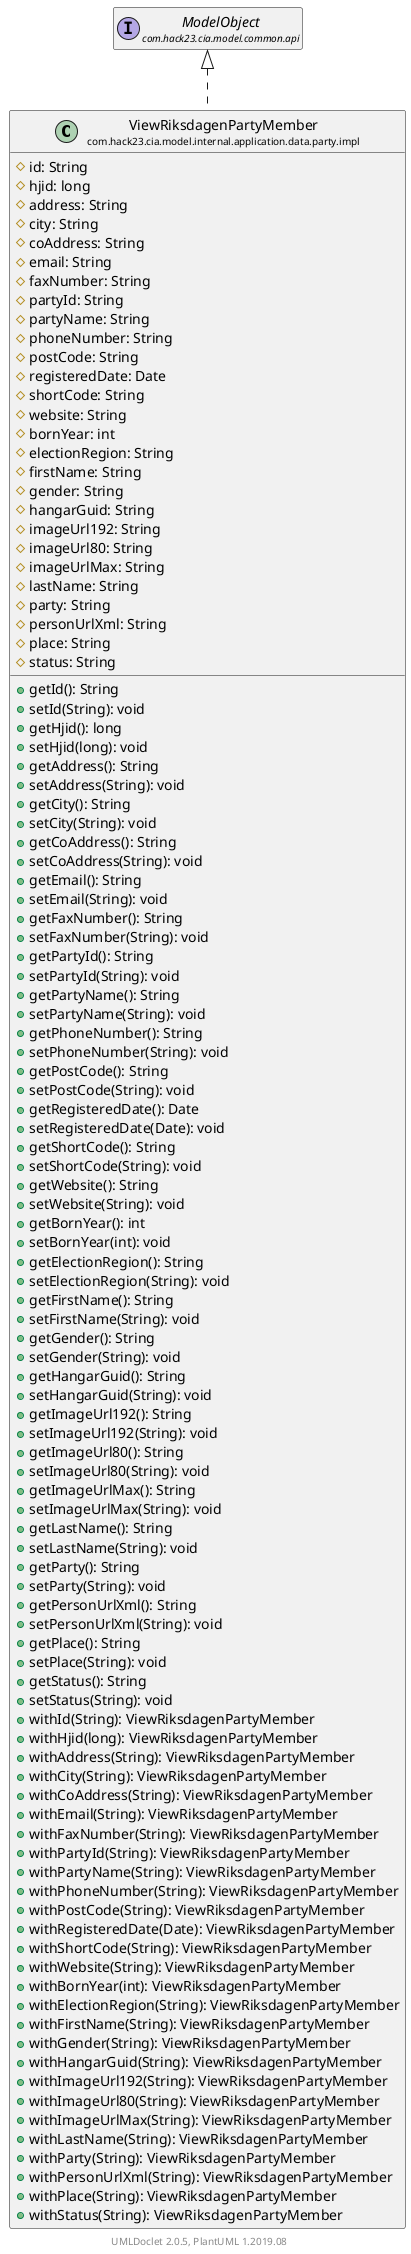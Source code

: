 @startuml
    set namespaceSeparator none
    hide empty fields
    hide empty methods

    class "<size:14>ViewRiksdagenPartyMember\n<size:10>com.hack23.cia.model.internal.application.data.party.impl" as com.hack23.cia.model.internal.application.data.party.impl.ViewRiksdagenPartyMember [[ViewRiksdagenPartyMember.html]] {
        #id: String
        #hjid: long
        #address: String
        #city: String
        #coAddress: String
        #email: String
        #faxNumber: String
        #partyId: String
        #partyName: String
        #phoneNumber: String
        #postCode: String
        #registeredDate: Date
        #shortCode: String
        #website: String
        #bornYear: int
        #electionRegion: String
        #firstName: String
        #gender: String
        #hangarGuid: String
        #imageUrl192: String
        #imageUrl80: String
        #imageUrlMax: String
        #lastName: String
        #party: String
        #personUrlXml: String
        #place: String
        #status: String
        +getId(): String
        +setId(String): void
        +getHjid(): long
        +setHjid(long): void
        +getAddress(): String
        +setAddress(String): void
        +getCity(): String
        +setCity(String): void
        +getCoAddress(): String
        +setCoAddress(String): void
        +getEmail(): String
        +setEmail(String): void
        +getFaxNumber(): String
        +setFaxNumber(String): void
        +getPartyId(): String
        +setPartyId(String): void
        +getPartyName(): String
        +setPartyName(String): void
        +getPhoneNumber(): String
        +setPhoneNumber(String): void
        +getPostCode(): String
        +setPostCode(String): void
        +getRegisteredDate(): Date
        +setRegisteredDate(Date): void
        +getShortCode(): String
        +setShortCode(String): void
        +getWebsite(): String
        +setWebsite(String): void
        +getBornYear(): int
        +setBornYear(int): void
        +getElectionRegion(): String
        +setElectionRegion(String): void
        +getFirstName(): String
        +setFirstName(String): void
        +getGender(): String
        +setGender(String): void
        +getHangarGuid(): String
        +setHangarGuid(String): void
        +getImageUrl192(): String
        +setImageUrl192(String): void
        +getImageUrl80(): String
        +setImageUrl80(String): void
        +getImageUrlMax(): String
        +setImageUrlMax(String): void
        +getLastName(): String
        +setLastName(String): void
        +getParty(): String
        +setParty(String): void
        +getPersonUrlXml(): String
        +setPersonUrlXml(String): void
        +getPlace(): String
        +setPlace(String): void
        +getStatus(): String
        +setStatus(String): void
        +withId(String): ViewRiksdagenPartyMember
        +withHjid(long): ViewRiksdagenPartyMember
        +withAddress(String): ViewRiksdagenPartyMember
        +withCity(String): ViewRiksdagenPartyMember
        +withCoAddress(String): ViewRiksdagenPartyMember
        +withEmail(String): ViewRiksdagenPartyMember
        +withFaxNumber(String): ViewRiksdagenPartyMember
        +withPartyId(String): ViewRiksdagenPartyMember
        +withPartyName(String): ViewRiksdagenPartyMember
        +withPhoneNumber(String): ViewRiksdagenPartyMember
        +withPostCode(String): ViewRiksdagenPartyMember
        +withRegisteredDate(Date): ViewRiksdagenPartyMember
        +withShortCode(String): ViewRiksdagenPartyMember
        +withWebsite(String): ViewRiksdagenPartyMember
        +withBornYear(int): ViewRiksdagenPartyMember
        +withElectionRegion(String): ViewRiksdagenPartyMember
        +withFirstName(String): ViewRiksdagenPartyMember
        +withGender(String): ViewRiksdagenPartyMember
        +withHangarGuid(String): ViewRiksdagenPartyMember
        +withImageUrl192(String): ViewRiksdagenPartyMember
        +withImageUrl80(String): ViewRiksdagenPartyMember
        +withImageUrlMax(String): ViewRiksdagenPartyMember
        +withLastName(String): ViewRiksdagenPartyMember
        +withParty(String): ViewRiksdagenPartyMember
        +withPersonUrlXml(String): ViewRiksdagenPartyMember
        +withPlace(String): ViewRiksdagenPartyMember
        +withStatus(String): ViewRiksdagenPartyMember
    }

    interface "<size:14>ModelObject\n<size:10>com.hack23.cia.model.common.api" as com.hack23.cia.model.common.api.ModelObject

    com.hack23.cia.model.common.api.ModelObject <|.. com.hack23.cia.model.internal.application.data.party.impl.ViewRiksdagenPartyMember

    center footer UMLDoclet 2.0.5, PlantUML 1.2019.08
@enduml
